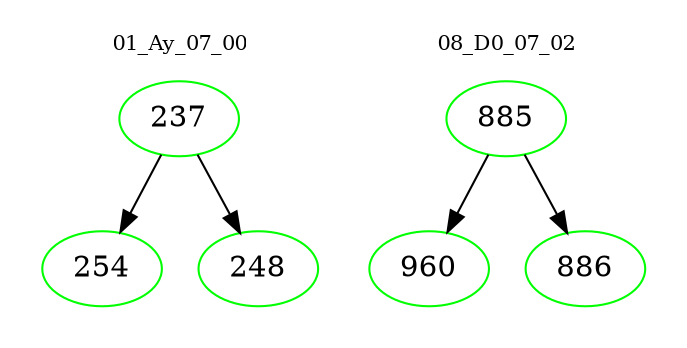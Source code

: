 digraph{
subgraph cluster_0 {
color = white
label = "01_Ay_07_00";
fontsize=10;
T0_237 [label="237", color="green"]
T0_237 -> T0_254 [color="black"]
T0_254 [label="254", color="green"]
T0_237 -> T0_248 [color="black"]
T0_248 [label="248", color="green"]
}
subgraph cluster_1 {
color = white
label = "08_D0_07_02";
fontsize=10;
T1_885 [label="885", color="green"]
T1_885 -> T1_960 [color="black"]
T1_960 [label="960", color="green"]
T1_885 -> T1_886 [color="black"]
T1_886 [label="886", color="green"]
}
}
